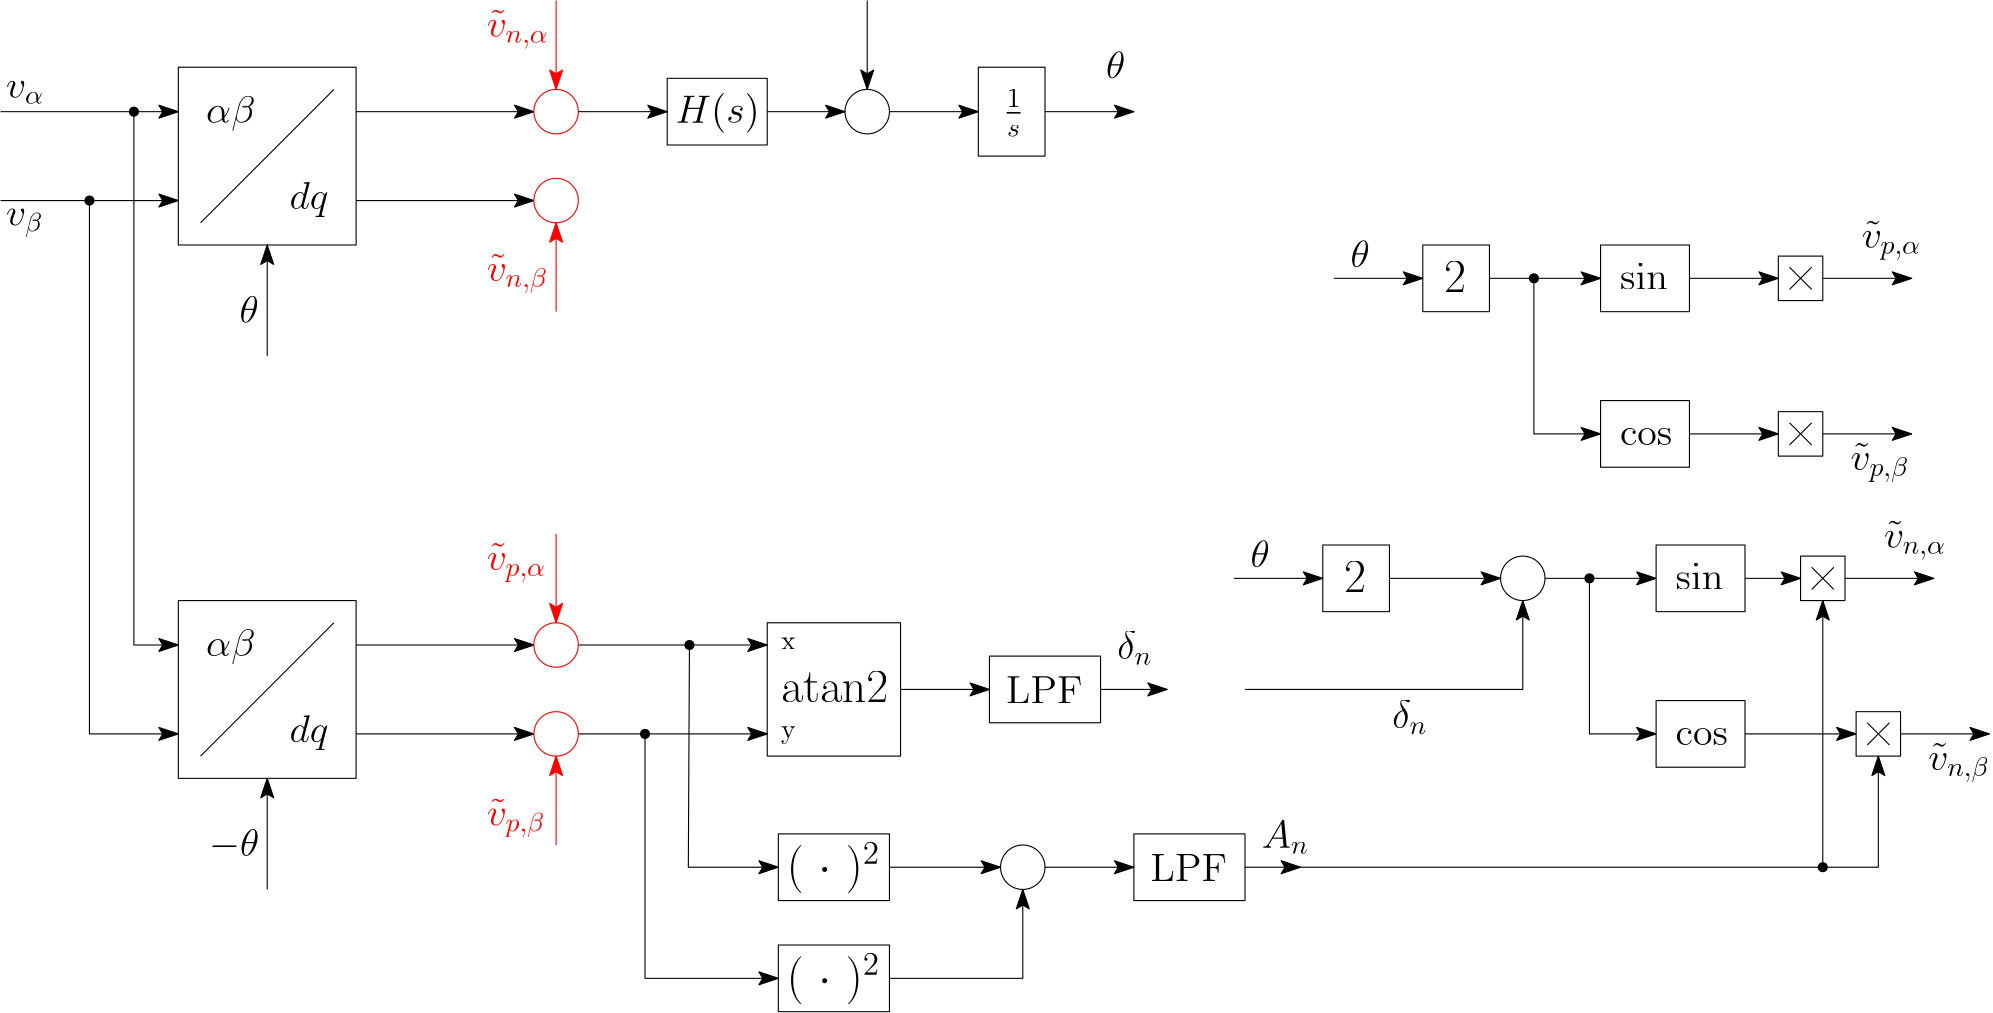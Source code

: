 <?xml version="1.0"?>
<!DOCTYPE ipe SYSTEM "ipe.dtd">
<ipe version="70218" creator="Ipe 7.2.29">
<info created="D:20251001162742" modified="D:20251013170048"/>
<preamble>\usepackage{amsmath}</preamble>
<ipestyle name="basic">
<symbol name="arrow/arc(spx)">
<path stroke="sym-stroke" fill="sym-stroke" pen="sym-pen">
0 0 m
-1 0.333 l
-1 -0.333 l
h
</path>
</symbol>
<symbol name="arrow/farc(spx)">
<path stroke="sym-stroke" fill="white" pen="sym-pen">
0 0 m
-1 0.333 l
-1 -0.333 l
h
</path>
</symbol>
<symbol name="arrow/ptarc(spx)">
<path stroke="sym-stroke" fill="sym-stroke" pen="sym-pen">
0 0 m
-1 0.333 l
-0.8 0 l
-1 -0.333 l
h
</path>
</symbol>
<symbol name="arrow/fptarc(spx)">
<path stroke="sym-stroke" fill="white" pen="sym-pen">
0 0 m
-1 0.333 l
-0.8 0 l
-1 -0.333 l
h
</path>
</symbol>
<symbol name="mark/circle(sx)" transformations="translations">
<path fill="sym-stroke">
0.6 0 0 0.6 0 0 e
0.4 0 0 0.4 0 0 e
</path>
</symbol>
<symbol name="mark/disk(sx)" transformations="translations">
<path fill="sym-stroke">
0.6 0 0 0.6 0 0 e
</path>
</symbol>
<symbol name="mark/fdisk(sfx)" transformations="translations">
<group>
<path fill="sym-fill">
0.5 0 0 0.5 0 0 e
</path>
<path fill="sym-stroke" fillrule="eofill">
0.6 0 0 0.6 0 0 e
0.4 0 0 0.4 0 0 e
</path>
</group>
</symbol>
<symbol name="mark/box(sx)" transformations="translations">
<path fill="sym-stroke" fillrule="eofill">
-0.6 -0.6 m
0.6 -0.6 l
0.6 0.6 l
-0.6 0.6 l
h
-0.4 -0.4 m
0.4 -0.4 l
0.4 0.4 l
-0.4 0.4 l
h
</path>
</symbol>
<symbol name="mark/square(sx)" transformations="translations">
<path fill="sym-stroke">
-0.6 -0.6 m
0.6 -0.6 l
0.6 0.6 l
-0.6 0.6 l
h
</path>
</symbol>
<symbol name="mark/fsquare(sfx)" transformations="translations">
<group>
<path fill="sym-fill">
-0.5 -0.5 m
0.5 -0.5 l
0.5 0.5 l
-0.5 0.5 l
h
</path>
<path fill="sym-stroke" fillrule="eofill">
-0.6 -0.6 m
0.6 -0.6 l
0.6 0.6 l
-0.6 0.6 l
h
-0.4 -0.4 m
0.4 -0.4 l
0.4 0.4 l
-0.4 0.4 l
h
</path>
</group>
</symbol>
<symbol name="mark/cross(sx)" transformations="translations">
<group>
<path fill="sym-stroke">
-0.43 -0.57 m
0.57 0.43 l
0.43 0.57 l
-0.57 -0.43 l
h
</path>
<path fill="sym-stroke">
-0.43 0.57 m
0.57 -0.43 l
0.43 -0.57 l
-0.57 0.43 l
h
</path>
</group>
</symbol>
<symbol name="arrow/fnormal(spx)">
<path stroke="sym-stroke" fill="white" pen="sym-pen">
0 0 m
-1 0.333 l
-1 -0.333 l
h
</path>
</symbol>
<symbol name="arrow/pointed(spx)">
<path stroke="sym-stroke" fill="sym-stroke" pen="sym-pen">
0 0 m
-1 0.333 l
-0.8 0 l
-1 -0.333 l
h
</path>
</symbol>
<symbol name="arrow/fpointed(spx)">
<path stroke="sym-stroke" fill="white" pen="sym-pen">
0 0 m
-1 0.333 l
-0.8 0 l
-1 -0.333 l
h
</path>
</symbol>
<symbol name="arrow/linear(spx)">
<path stroke="sym-stroke" pen="sym-pen">
-1 0.333 m
0 0 l
-1 -0.333 l
</path>
</symbol>
<symbol name="arrow/fdouble(spx)">
<path stroke="sym-stroke" fill="white" pen="sym-pen">
0 0 m
-1 0.333 l
-1 -0.333 l
h
-1 0 m
-2 0.333 l
-2 -0.333 l
h
</path>
</symbol>
<symbol name="arrow/double(spx)">
<path stroke="sym-stroke" fill="sym-stroke" pen="sym-pen">
0 0 m
-1 0.333 l
-1 -0.333 l
h
-1 0 m
-2 0.333 l
-2 -0.333 l
h
</path>
</symbol>
<symbol name="arrow/mid-normal(spx)">
<path stroke="sym-stroke" fill="sym-stroke" pen="sym-pen">
0.5 0 m
-0.5 0.333 l
-0.5 -0.333 l
h
</path>
</symbol>
<symbol name="arrow/mid-fnormal(spx)">
<path stroke="sym-stroke" fill="white" pen="sym-pen">
0.5 0 m
-0.5 0.333 l
-0.5 -0.333 l
h
</path>
</symbol>
<symbol name="arrow/mid-pointed(spx)">
<path stroke="sym-stroke" fill="sym-stroke" pen="sym-pen">
0.5 0 m
-0.5 0.333 l
-0.3 0 l
-0.5 -0.333 l
h
</path>
</symbol>
<symbol name="arrow/mid-fpointed(spx)">
<path stroke="sym-stroke" fill="white" pen="sym-pen">
0.5 0 m
-0.5 0.333 l
-0.3 0 l
-0.5 -0.333 l
h
</path>
</symbol>
<symbol name="arrow/mid-double(spx)">
<path stroke="sym-stroke" fill="sym-stroke" pen="sym-pen">
1 0 m
0 0.333 l
0 -0.333 l
h
0 0 m
-1 0.333 l
-1 -0.333 l
h
</path>
</symbol>
<symbol name="arrow/mid-fdouble(spx)">
<path stroke="sym-stroke" fill="white" pen="sym-pen">
1 0 m
0 0.333 l
0 -0.333 l
h
0 0 m
-1 0.333 l
-1 -0.333 l
h
</path>
</symbol>
<anglesize name="22.5 deg" value="22.5"/>
<anglesize name="30 deg" value="30"/>
<anglesize name="45 deg" value="45"/>
<anglesize name="60 deg" value="60"/>
<anglesize name="90 deg" value="90"/>
<arrowsize name="large" value="10"/>
<arrowsize name="small" value="5"/>
<arrowsize name="tiny" value="3"/>
<color name="blue" value="0 0 1"/>
<color name="brown" value="0.647 0.165 0.165"/>
<color name="darkblue" value="0 0 0.545"/>
<color name="darkcyan" value="0 0.545 0.545"/>
<color name="darkgray" value="0.663"/>
<color name="darkgreen" value="0 0.392 0"/>
<color name="darkmagenta" value="0.545 0 0.545"/>
<color name="darkorange" value="1 0.549 0"/>
<color name="darkred" value="0.545 0 0"/>
<color name="gold" value="1 0.843 0"/>
<color name="gray" value="0.745"/>
<color name="green" value="0 1 0"/>
<color name="lightblue" value="0.678 0.847 0.902"/>
<color name="lightcyan" value="0.878 1 1"/>
<color name="lightgray" value="0.827"/>
<color name="lightgreen" value="0.565 0.933 0.565"/>
<color name="lightyellow" value="1 1 0.878"/>
<color name="navy" value="0 0 0.502"/>
<color name="orange" value="1 0.647 0"/>
<color name="pink" value="1 0.753 0.796"/>
<color name="purple" value="0.627 0.125 0.941"/>
<color name="red" value="1 0 0"/>
<color name="seagreen" value="0.18 0.545 0.341"/>
<color name="turquoise" value="0.251 0.878 0.816"/>
<color name="violet" value="0.933 0.51 0.933"/>
<color name="yellow" value="1 1 0"/>
<dashstyle name="dash dot dotted" value="[4 2 1 2 1 2] 0"/>
<dashstyle name="dash dotted" value="[4 2 1 2] 0"/>
<dashstyle name="dashed" value="[4] 0"/>
<dashstyle name="dotted" value="[1 3] 0"/>
<gridsize name="10 pts (~3.5 mm)" value="10"/>
<gridsize name="14 pts (~5 mm)" value="14"/>
<gridsize name="16 pts (~6 mm)" value="16"/>
<gridsize name="20 pts (~7 mm)" value="20"/>
<gridsize name="28 pts (~10 mm)" value="28"/>
<gridsize name="32 pts (~12 mm)" value="32"/>
<gridsize name="4 pts" value="4"/>
<gridsize name="56 pts (~20 mm)" value="56"/>
<gridsize name="8 pts (~3 mm)" value="8"/>
<opacity name="10%" value="0.1"/>
<opacity name="30%" value="0.3"/>
<opacity name="50%" value="0.5"/>
<opacity name="75%" value="0.75"/>
<pen name="fat" value="1.2"/>
<pen name="heavier" value="0.8"/>
<pen name="ultrafat" value="2"/>
<symbolsize name="large" value="5"/>
<symbolsize name="small" value="2"/>
<symbolsize name="tiny" value="1.1"/>
<textsize name="Huge" value="\Huge"/>
<textsize name="LARGE" value="\LARGE"/>
<textsize name="Large" value="\Large"/>
<textsize name="footnote" value="\footnotesize"/>
<textsize name="huge" value="\huge"/>
<textsize name="large" value="\large"/>
<textsize name="script" value="\scriptsize"/>
<textsize name="small" value="\small"/>
<textsize name="tiny" value="\tiny"/>
<textstyle name="center" begin="\begin{center}" end="\end{center}"/>
<textstyle name="item" begin="\begin{itemize}\item{}" end="\end{itemize}"/>
<textstyle name="itemize" begin="\begin{itemize}" end="\end{itemize}"/>
<tiling name="falling" angle="-60" step="4" width="1"/>
<tiling name="rising" angle="30" step="4" width="1"/>
</ipestyle>
<ipestyle name="ipe_landscape_5">
<symbol name="arrow/normal(spx)">
<path stroke="sym-stroke" fill="sym-stroke" pen="sym-pen">
0 0 m
-1 0.333 l
-1 -0.333 l
h
</path>
</symbol>
<arrowsize name="normal" value="7"/>
<color name="Cinza455a64" value="0.27 0.353 0.392"/>
<color name="Cinza546e7a" value="0.329 0.431 0.478"/>
<color name="Cinza566573" value="0.337 0.396 0.451"/>
<color name="Teste" value="0.152 0.216 0.275"/>
<color name="black" value="0"/>
<color name="white" value="1"/>
<dashstyle name="normal" value="[]0"/>
<gridsize name="1 pts" value="1"/>
<gridsize name="10 pts (~3.5 mm)" value="10"/>
<gridsize name="14 pts (~5 mm)" value="14"/>
<gridsize name="16 pts (~6 mm)" value="16"/>
<gridsize name="2 pts" value="2"/>
<gridsize name="20 pts (~7 mm)" value="20"/>
<gridsize name="28 pts (~10 mm)" value="28"/>
<gridsize name="32 pts (~12 mm)" value="32"/>
<gridsize name="4 pts" value="4"/>
<gridsize name="56 pts (~20 mm)" value="56"/>
<gridsize name="8 pts (~3 mm)" value="8"/>
<opacity name="opaque" value="1"/>
<pen name="normal" value="0.4"/>
<symbolsize name="normal" value="3"/>
<textsize name="normal" value="\normalsize"/>
<textstretch name="normal" value="1"/>
<textstyle name="math" type="label" begin="$" end="$"/>
<textstyle name="normal" begin="" end=""/>
<textstyle name="normal" type="label" begin="" end=""/>
<layout paper="1800 1000" origin="0 0" frame="1800 1000"/>
<textpad left="1" right="1" top="1" bottom="1"/>
<pagenumberstyle pos="10 10" color="black" size="normal" valign="baseline"></pagenumberstyle>
<titlestyle pos="0 800" size="large" color="black"  valign="baseline"/>
<pathstyle cap="0" join="1" fillrule="eofill"/>
</ipestyle>
<page>
<layer name="alpha"/>
<view layers="alpha" active="alpha"/>
<path layer="alpha" stroke="black" fill="white">
192 768 m
192 704 l
256 704 l
256 768 l
h
</path>
<path stroke="black">
200 712 m
248 760 l
</path>
<text matrix="1 0 0 1 -6 -4" transformations="translations" pos="208 752" stroke="black" type="label" width="17.752" height="9.962" depth="2.79" valign="baseline" size="Large" style="math">\alpha \beta</text>
<text matrix="1 0 0 1 24 -35" transformations="translations" pos="208 752" stroke="black" type="label" width="14.042" height="9.962" depth="2.79" valign="baseline" size="Large" style="math">dq</text>
<path matrix="1 0 0 1 0 -8" stroke="black" arrow="ptarc/normal">
128 760 m
192 760 l
</path>
<path matrix="1 0 0 1 0 -40" stroke="black" arrow="ptarc/normal">
128 760 m
192 760 l
</path>
<text matrix="1 0 0 1 -78 5" transformations="translations" pos="208 752" stroke="black" type="label" width="13.699" height="6.179" depth="2.15" valign="baseline" size="Large" style="math">v_{\alpha}</text>
<text matrix="1 0 0 1 -78 -41" transformations="translations" pos="208 752" stroke="black" type="label" width="13.45" height="6.176" depth="4.09" valign="baseline" size="Large" style="math">v_{\beta}</text>
<path stroke="black" arrow="ptarc/normal">
224 664 m
224 704 l
</path>
<path matrix="1 0 0 1 128 -8" stroke="black" arrow="ptarc/normal">
128 760 m
192 760 l
</path>
<path stroke="black" arrow="ptarc/normal">
256 720 m
320 720 l
</path>
<path stroke="red" fill="white">
8 0 0 8 328 720 e
</path>
<path matrix="1 0 0 1 0 32" stroke="red" fill="white">
8 0 0 8 328 720 e
</path>
<path stroke="black" fill="white">
404 740 m
404 764 l
368 764 l
368 740 l
h
</path>
<text matrix="1 0 0 1 163 -4" transformations="translations" pos="208 752" stroke="black" type="label" width="30.289" height="10.756" depth="3.59" valign="baseline" size="Large" style="math">H(s)</text>
<path stroke="black" arrow="ptarc/normal">
336 752 m
368 752 l
</path>
<path matrix="1 0 0 1 112 32" stroke="black" fill="white">
8 0 0 8 328 720 e
</path>
<path stroke="black" arrow="ptarc/normal">
404 752 m
432 752 l
</path>
<path matrix="1 0 0 1 112 0" stroke="black" arrow="ptarc/normal">
336 752 m
368 752 l
</path>
<text matrix="1 0 0 1 6 -76" transformations="translations" pos="208 752" stroke="black" type="label" width="6.936" height="9.963" depth="0" valign="baseline" size="Large" style="math">\theta</text>
<path matrix="1 0 0 1 0 -192" stroke="black" fill="white">
192 768 m
192 704 l
256 704 l
256 768 l
h
</path>
<path matrix="1 0 0 1 0 -192" stroke="black">
200 712 m
248 760 l
</path>
<text matrix="1 0 0 1 -6 -196" transformations="translations" pos="208 752" stroke="black" type="label" width="17.752" height="9.962" depth="2.79" valign="baseline" size="Large" style="math">\alpha \beta</text>
<text matrix="1 0 0 1 24 -227" transformations="translations" pos="208 752" stroke="black" type="label" width="14.042" height="9.962" depth="2.79" valign="baseline" size="Large" style="math">dq</text>
<path stroke="black" arrow="ptarc/normal">
176 752 m
176 560 l
192 560 l
</path>
<path stroke="black" arrow="ptarc/normal">
160 720 m
160 528 l
192 528 l
</path>
<path matrix="1 0 0 1 0 -192" stroke="black" arrow="ptarc/normal">
224 664 m
224 704 l
</path>
<path matrix="1 0 0 1 128 -200" stroke="black" arrow="ptarc/normal">
128 760 m
192 760 l
</path>
<path matrix="1 0 0 1 0 -192" stroke="black" arrow="ptarc/normal">
256 720 m
320 720 l
</path>
<text matrix="1 0 0 1 -5 -268" transformations="translations" pos="208 752" stroke="black" type="label" width="18.095" height="9.968" depth="1.19" valign="baseline" size="Large" style="math">-\theta</text>
<path matrix="1 0 0 1 -380 -184" stroke="black" fill="white">
784 752 m
784 704 l
832 704 l
832 752 l
h
</path>
<text matrix="1 0 0 1 41 -180.6" transformations="translations" pos="368 720" stroke="black" type="label" width="38.577" height="11.097" depth="0" valign="baseline" size="LARGE" style="math">\text{atan2}</text>
<path stroke="black" arrow="ptarc/normal">
336 528 m
404 528 l
</path>
<path stroke="black" arrow="ptarc/normal">
336 560 m
404 560 l
</path>
<text matrix="1 0 0 1 41 -161.6" transformations="translations" pos="368 720" stroke="black" type="label" width="5.258" height="4.289" depth="0" valign="baseline" style="math">\text{x}</text>
<text matrix="1 0 0 1 41 -193.6" transformations="translations" pos="368 720" stroke="black" type="label" width="5.258" height="4.297" depth="1.93" valign="baseline" style="math">\text{y}</text>
<path matrix="1 0 0 1 148 -160" stroke="black" arrow="ptarc/normal">
304 704 m
336 704 l
</path>
<path matrix="1 0 0 1 -700 -100" stroke="black" fill="1">
1184 656 m
1184 632 l
1224 632 l
1224 656 l
h
</path>
<text matrix="1 0 0 1 -702 -141" transformations="translations" pos="1192 680" stroke="black" type="label" width="27.502" height="9.803" depth="0" valign="baseline" size="Large">LPF</text>
<path matrix="1 0 0 1 -380 -184" stroke="black" arrow="ptarc/normal">
904 728 m
928 728 l
</path>
<path matrix="1 0 0 1 -40 0" stroke="black" fill="white">
544 736 m
544 768 l
520 768 l
520 736 l
h
</path>
<text matrix="1 0 0 1 281 -4" transformations="translations" pos="208 752" stroke="black" type="label" width="7.372" height="12.066" depth="4.95" valign="baseline" size="Large" style="math">\frac{1}{s}</text>
<path matrix="1 0 0 1 168 0" stroke="black" arrow="ptarc/normal">
336 752 m
368 752 l
</path>
<text matrix="1 0 0 1 318 12" transformations="translations" pos="208 752" stroke="black" type="label" width="6.936" height="9.963" depth="0" valign="baseline" size="Large" style="math">\theta</text>
<path stroke="black" arrow="ptarc/normal">
440 792 m
440 760 l
</path>
<use name="mark/disk(sx)" pos="176 752" size="normal" stroke="black"/>
<use name="mark/disk(sx)" pos="160 720" size="normal" stroke="black"/>
<text matrix="1 0 0 1 322 -197" transformations="translations" pos="208 752" stroke="black" type="label" width="12.7" height="9.965" depth="2.15" valign="baseline" size="Large" style="math">\delta_n</text>
<path matrix="1 0 0 1 200 -224" stroke="black" arrow="ptarc/normal">
304 704 m
336 704 l
</path>
<path matrix="1 0 0 1 -344 88" stroke="black" arrow="ptarc/normal">
792 392 m
832 392 l
</path>
<path matrix="1 0 0 1 288 -232" stroke="black" fill="1">
8 0 0 8 208 712 e
</path>
<path matrix="1 0 0 1 -344 88" stroke="black" arrow="ptarc/normal">
792 352 m
840 352 l
840 384 l
</path>
<path matrix="1 0 0 1 -344 80" stroke="black" fill="1">
752 372 m
752 348 l
792 348 l
792 372 l
h
</path>
<text matrix="1 0 0 1 43 -285" transformations="translations" pos="368 720" stroke="black" type="label" width="33.72" height="13.951" depth="4.29" valign="baseline" size="LARGE" style="math">(~\cdot~)^2</text>
<path matrix="1 0 0 1 52 0" stroke="black" arrow="ptarc/normal">
308 528 m
308 440 l
356 440 l
</path>
<path matrix="1 0 0 1 52 0" stroke="black" arrow="ptarc/normal">
324 560 m
323.6 480 l
356 480 l
</path>
<path matrix="1 0 0 1 -344 120" stroke="black" fill="1">
752 372 m
752 348 l
792 348 l
792 372 l
h
</path>
<text matrix="1 0 0 1 43 -245" transformations="translations" pos="368 720" stroke="black" type="label" width="33.72" height="13.951" depth="4.29" valign="baseline" size="LARGE" style="math">(~\cdot~)^2</text>
<path matrix="1 0 0 1 -648 -164" stroke="black" fill="1">
1184 656 m
1184 632 l
1224 632 l
1224 656 l
h
</path>
<text matrix="1 0 0 1 -650 -205" transformations="translations" pos="1192 680" stroke="black" type="label" width="27.502" height="9.803" depth="0" valign="baseline" size="Large">LPF</text>
<path matrix="1 0 0 1 -528 -8" stroke="black" arrow="ptarc/normal">
1104 488 m
1124 488 l
</path>
<text matrix="1 0 0 1 374 -265" transformations="translations" pos="208 752" stroke="black" type="label" width="17.008" height="9.805" depth="2.15" valign="baseline" size="Large" style="math">A_n</text>
<path matrix="1 0 0 1 -580 -60" stroke="black" fill="1">
1184 656 m
1184 632 l
1208 632 l
1208 656 l
h
</path>
<text matrix="1 0 0 1 243.6 -141" transformations="translations" pos="368 720" stroke="black" type="label" width="7.895" height="11.097" depth="0" valign="baseline" size="LARGE" style="math">2</text>
<path matrix="1 0 0 1 268 -120" stroke="black" arrow="ptarc/normal">
304 704 m
336 704 l
</path>
<path matrix="1 0 0 1 -164 192" stroke="black" arrow="ptarc/normal">
792 392 m
832 392 l
</path>
<path matrix="1 0 0 1 468 -128" stroke="black" fill="1">
8 0 0 8 208 712 e
</path>
<path stroke="black" arrow="ptarc/normal">
576 544 m
676 544 l
676 576 l
</path>
<text matrix="1 0 0 1 370 -164" transformations="translations" pos="208 752" stroke="black" type="label" width="6.936" height="9.963" depth="0" valign="baseline" size="Large" style="math">\theta</text>
<text matrix="1 0 0 1 421 -222" transformations="translations" pos="208 752" stroke="black" type="label" width="12.7" height="9.965" depth="2.15" valign="baseline" size="Large" style="math">\delta_n</text>
<path matrix="1 0 0 1 -108 192" stroke="black" arrow="ptarc/normal">
792 392 m
832 392 l
</path>
<path matrix="1 0 0 1 -84 168" stroke="black" arrow="ptarc/normal">
784 416 m
784 360 l
808 360 l
</path>
<use matrix="1 0 0 1 -84 168" name="mark/disk(sx)" pos="784 416" size="normal" stroke="black"/>
<path matrix="1 0 0 1 44 0" stroke="black" arrow="ptarc/normal">
712 584 m
732 584 l
</path>
<path matrix="1 0 0 1 -36 136" stroke="black" arrow="ptarc/normal">
792 392 m
832 392 l
</path>
<path matrix="1 0 0 1 24 0" stroke="black" fill="1">
752 592 m
752 576 l
768 576 l
768 592 l
h
</path>
<path matrix="1 0 0 1 24 0" stroke="black">
756 580 m
764 588 l
</path>
<path matrix="1 0 0 1 24 0" stroke="black">
756 588 m
764 580 l
</path>
<path matrix="1 0 0 1 44 -56" stroke="black" fill="1">
752 592 m
752 576 l
768 576 l
768 592 l
h
</path>
<path matrix="1 0 0 1 44 -56" stroke="black">
756 580 m
764 588 l
</path>
<path matrix="1 0 0 1 44 -56" stroke="black">
756 588 m
764 580 l
</path>
<path matrix="1 0 0 1 -8 0" stroke="black" arrow="ptarc/normal">
604 480 m
812 480 l
812 520 l
</path>
<path matrix="1 0 0 1 44 0" stroke="black" arrow="ptarc/normal">
740 480 m
740 576 l
</path>
<use matrix="1 0 0 1 44 0" name="mark/disk(sx)" pos="740 480" size="normal" stroke="black"/>
<path matrix="1 0 0 1 488 -120" stroke="black" arrow="ptarc/normal">
304 704 m
336 704 l
</path>
<path matrix="1 0 0 1 508 -176" stroke="black" arrow="ptarc/normal">
304 704 m
336 704 l
</path>
<use matrix="1 0 0 1 52 0" name="mark/disk(sx)" pos="324 560" size="normal" stroke="black"/>
<use matrix="1 0 0 1 52 0" name="mark/disk(sx)" pos="308 528" size="normal" stroke="black"/>
<path matrix="1 0 0 1 0 -192" stroke="red" fill="white">
8 0 0 8 328 720 e
</path>
<path matrix="1 0 0 1 0 -160" stroke="red" fill="white">
8 0 0 8 328 720 e
</path>
<path matrix="1 0 0 1 -76 40" stroke="black" fill="1">
800 556 m
800 532 l
832 532 l
832 556 l
h
</path>
<text matrix="1 0 0 1 -461 -100" transformations="translations" pos="1192 680" stroke="black" type="label" width="17.247" height="9.521" depth="0" valign="baseline" size="Large" style="math">\sin</text>
<path matrix="1 0 0 1 -76 40" stroke="black" fill="1">
800 500 m
800 476 l
832 476 l
832 500 l
h
</path>
<text matrix="1 0 0 1 -461 -156" transformations="translations" pos="1192 680" stroke="black" type="label" width="18.808" height="6.177" depth="0" valign="baseline" size="Large" style="math">\cos</text>
<path matrix="1 0 0 1 16 52" stroke="black" fill="1">
752 592 m
752 576 l
768 576 l
768 592 l
h
</path>
<path matrix="1 0 0 1 16 52" stroke="black">
756 580 m
764 588 l
</path>
<path matrix="1 0 0 1 16 52" stroke="black">
756 588 m
764 580 l
</path>
<path matrix="1 0 0 1 16 108" stroke="black" fill="1">
752 592 m
752 576 l
768 576 l
768 592 l
h
</path>
<path matrix="1 0 0 1 16 108" stroke="black">
756 580 m
764 588 l
</path>
<path matrix="1 0 0 1 16 108" stroke="black">
756 588 m
764 580 l
</path>
<path matrix="1 0 0 1 -544 48" stroke="black" fill="1">
1184 656 m
1184 632 l
1208 632 l
1208 656 l
h
</path>
<text matrix="1 0 0 1 279.6 -33" transformations="translations" pos="368 720" stroke="black" type="label" width="7.895" height="11.097" depth="0" valign="baseline" size="LARGE" style="math">2</text>
<path matrix="1 0 0 1 304 -12" stroke="black" arrow="ptarc/normal">
304 704 m
336 704 l
</path>
<text matrix="1 0 0 1 406 -56" transformations="translations" pos="208 752" stroke="black" type="label" width="6.936" height="9.963" depth="0" valign="baseline" size="Large" style="math">\theta</text>
<path matrix="1 0 0 1 -96 148" stroke="black" fill="1">
800 556 m
800 532 l
832 532 l
832 556 l
h
</path>
<text matrix="1 0 0 1 -481 8" transformations="translations" pos="1192 680" stroke="black" type="label" width="17.247" height="9.521" depth="0" valign="baseline" size="Large" style="math">\sin</text>
<path matrix="1 0 0 1 -96 148" stroke="black" fill="1">
800 500 m
800 476 l
832 476 l
832 500 l
h
</path>
<text matrix="1 0 0 1 -481 -48" transformations="translations" pos="1192 680" stroke="black" type="label" width="18.808" height="6.177" depth="0" valign="baseline" size="Large" style="math">\cos</text>
<path matrix="1 0 0 1 -128 300" stroke="black" arrow="ptarc/normal">
792 392 m
832 392 l
</path>
<path matrix="1 0 0 1 -104 276" stroke="black" arrow="ptarc/normal">
784 416 m
784 360 l
808 360 l
</path>
<use matrix="1 0 0 1 -104 276" name="mark/disk(sx)" pos="784 416" size="normal" stroke="black"/>
<path matrix="1 0 0 1 -96 148" stroke="black" arrow="ptarc/normal">
832 544 m
864 544 l
</path>
<path matrix="1 0 0 1 -96 148" stroke="black" arrow="ptarc/normal">
832 488 m
864 488 l
</path>
<text matrix="1 0 0 1 598 -157" transformations="translations" pos="208 752" stroke="black" type="label" width="22.447" height="9.521" depth="4.09" valign="baseline" size="Large" style="math">\tilde{v}_{n,\alpha}</text>
<text matrix="1 0 0 1 614 -237" transformations="translations" pos="208 752" stroke="black" type="label" width="22.197" height="9.521" depth="4.09" valign="baseline" size="Large" style="math">\tilde{v}_{n,\beta}</text>
<path matrix="1 0 0 1 480 -12" stroke="black" arrow="ptarc/normal">
304 704 m
336 704 l
</path>
<text matrix="1 0 0 1 590 -49" transformations="translations" pos="208 752" stroke="black" type="label" width="21.479" height="9.521" depth="4.09" valign="baseline" size="Large" style="math">\tilde{v}_{p,\alpha}</text>
<path matrix="1 0 0 1 480 -68" stroke="black" arrow="ptarc/normal">
304 704 m
336 704 l
</path>
<text matrix="1 0 0 1 586 -129" transformations="translations" pos="208 752" stroke="black" type="label" width="21.23" height="9.521" depth="4.09" valign="baseline" size="Large" style="math">\tilde{v}_{p,\beta}</text>
<path matrix="1 0 0 1 -112 -192" stroke="red" arrow="ptarc/normal">
440 792 m
440 760 l
</path>
<text matrix="1 0 0 1 95 -165" transformations="translations" pos="208 752" stroke="red" type="label" width="21.479" height="9.521" depth="4.09" valign="baseline" size="Large" style="math">\tilde{v}_{p,\alpha}</text>
<path matrix="-1 0 -0 -1 768 1280" stroke="red" arrow="ptarc/normal">
440 792 m
440 760 l
</path>
<text matrix="1 0 0 1 95 -257" transformations="translations" pos="208 752" stroke="red" type="label" width="21.23" height="9.521" depth="4.09" valign="baseline" size="Large" style="math">\tilde{v}_{p,\beta}</text>
<path matrix="1 0 0 1 -112 0" stroke="red" arrow="ptarc/normal">
440 792 m
440 760 l
</path>
<path matrix="-1 0 0 -1 768 1472" stroke="red" arrow="ptarc/normal">
440 792 m
440 760 l
</path>
<text matrix="1 0 0 1 95 27" transformations="translations" pos="208 752" stroke="red" type="label" width="22.447" height="9.521" depth="4.09" valign="baseline" size="Large" style="math">\tilde{v}_{n,\alpha}</text>
<text matrix="1 0 0 1 95 -61" transformations="translations" pos="208 752" stroke="red" type="label" width="22.197" height="9.521" depth="4.09" valign="baseline" size="Large" style="math">\tilde{v}_{n,\beta}</text>
</page>
</ipe>
